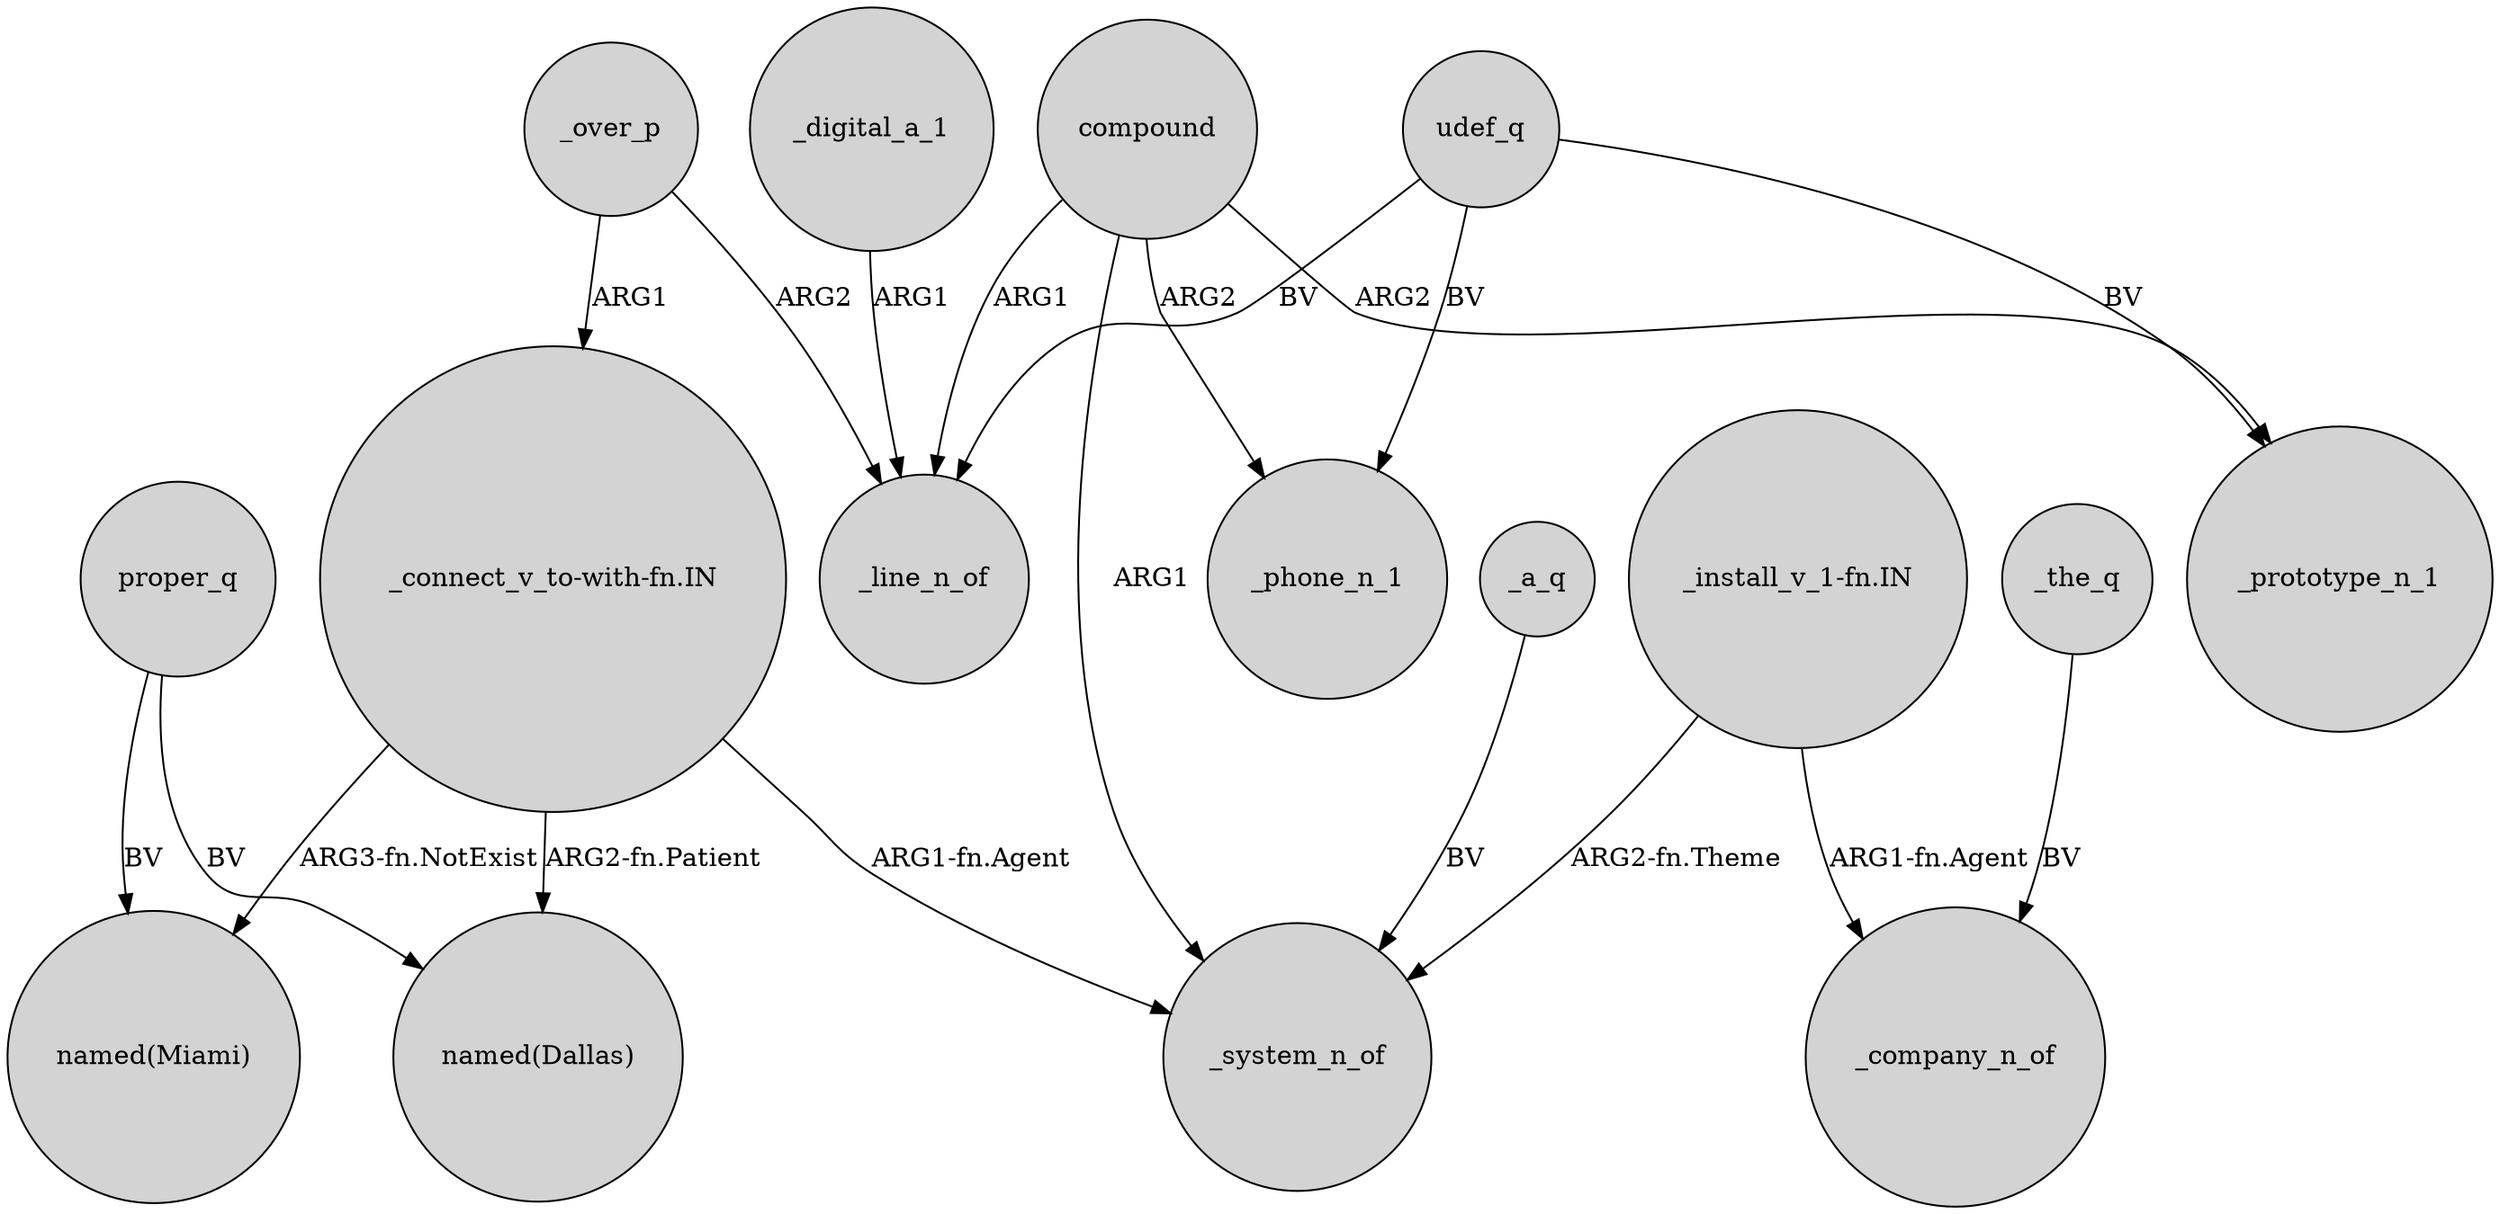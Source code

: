 digraph {
	node [shape=circle style=filled]
	"_connect_v_to-with-fn.IN" -> "named(Dallas)" [label="ARG2-fn.Patient"]
	"_install_v_1-fn.IN" -> _system_n_of [label="ARG2-fn.Theme"]
	compound -> _system_n_of [label=ARG1]
	_digital_a_1 -> _line_n_of [label=ARG1]
	"_connect_v_to-with-fn.IN" -> _system_n_of [label="ARG1-fn.Agent"]
	proper_q -> "named(Miami)" [label=BV]
	compound -> _phone_n_1 [label=ARG2]
	_the_q -> _company_n_of [label=BV]
	_over_p -> "_connect_v_to-with-fn.IN" [label=ARG1]
	"_install_v_1-fn.IN" -> _company_n_of [label="ARG1-fn.Agent"]
	compound -> _line_n_of [label=ARG1]
	"_connect_v_to-with-fn.IN" -> "named(Miami)" [label="ARG3-fn.NotExist"]
	udef_q -> _line_n_of [label=BV]
	_a_q -> _system_n_of [label=BV]
	proper_q -> "named(Dallas)" [label=BV]
	_over_p -> _line_n_of [label=ARG2]
	udef_q -> _phone_n_1 [label=BV]
	udef_q -> _prototype_n_1 [label=BV]
	compound -> _prototype_n_1 [label=ARG2]
}
